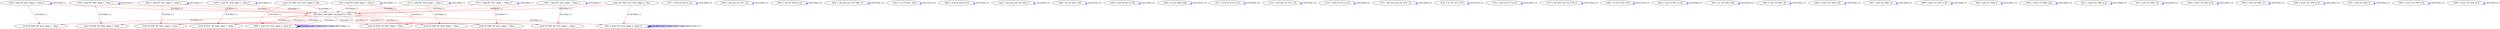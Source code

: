 digraph {
Node0x433cde0[label="  %56 = load i8* %45, align 1, !tbaa !1"];
Node0x433cde0 -> Node0x433cde0[label="D:0.00ns L:1",color=blue];
Node0x433e820[label="  call fastcc void @BF_encrypt(i32* %34)..."];
Node0x433cde0 -> Node0x433e820[label="D:0.00ns L:1",color=red];
Node0x433eba0[label="  store i8 %86, i8* %45, align 1, !tbaa ..."];
Node0x433cde0 -> Node0x433eba0[label="D:0.00ns L:1",color=red];
Node0x433cec0[label="  %57 = zext i8 %56 to i32"];
Node0x433cec0 -> Node0x433cec0[label="D:0.00ns L:0",color=blue];
Node0x433cfa0[label="  %58 = shl nuw i32 %57, 24"];
Node0x433cfa0 -> Node0x433cfa0[label="D:0.00ns L:0",color=blue];
Node0x433d080[label="  %59 = load i8* %46, align 1, !tbaa !1"];
Node0x433d080 -> Node0x433d080[label="D:0.00ns L:1",color=blue];
Node0x433d080 -> Node0x433e820[label="D:0.00ns L:1",color=red];
Node0x433ee40[label="  store i8 %88, i8* %46, align 1, !tbaa ..."];
Node0x433d080 -> Node0x433ee40[label="D:0.00ns L:1",color=red];
Node0x433d160[label="  %60 = zext i8 %59 to i32"];
Node0x433d160 -> Node0x433d160[label="D:0.00ns L:0",color=blue];
Node0x433d240[label="  %61 = shl nuw nsw i32 %60, 16"];
Node0x433d240 -> Node0x433d240[label="D:0.00ns L:0",color=blue];
Node0x433d320[label="  %62 = or i32 %61, %58"];
Node0x433d320 -> Node0x433d320[label="D:0.87ns L:0",color=blue];
Node0x433d400[label="  %63 = load i8* %47, align 1, !tbaa !1"];
Node0x433d400 -> Node0x433d400[label="D:0.00ns L:1",color=blue];
Node0x433d400 -> Node0x433e820[label="D:0.00ns L:1",color=red];
Node0x433f0e0[label="  store i8 %90, i8* %47, align 1, !tbaa ..."];
Node0x433d400 -> Node0x433f0e0[label="D:0.00ns L:1",color=red];
Node0x433d4e0[label="  %64 = zext i8 %63 to i32"];
Node0x433d4e0 -> Node0x433d4e0[label="D:0.00ns L:0",color=blue];
Node0x433d5c0[label="  %65 = shl nuw nsw i32 %64, 8"];
Node0x433d5c0 -> Node0x433d5c0[label="D:0.00ns L:0",color=blue];
Node0x433d6a0[label="  %66 = or i32 %62, %65"];
Node0x433d6a0 -> Node0x433d6a0[label="D:0.87ns L:0",color=blue];
Node0x433d780[label="  %67 = load i8* %48, align 1, !tbaa !1"];
Node0x433d780 -> Node0x433d780[label="D:0.00ns L:1",color=blue];
Node0x433d780 -> Node0x433e820[label="D:0.00ns L:1",color=red];
Node0x433f2a0[label="  store i8 %91, i8* %48, align 1, !tbaa ..."];
Node0x433d780 -> Node0x433f2a0[label="D:0.00ns L:1",color=red];
Node0x433d860[label="  %68 = zext i8 %67 to i32"];
Node0x433d860 -> Node0x433d860[label="D:0.00ns L:0",color=blue];
Node0x433d940[label="  %69 = or i32 %66, %68"];
Node0x433d940 -> Node0x433d940[label="D:0.87ns L:0",color=blue];
Node0x433da20[label="  store i32 %69, i32* %34, align 4, !tba..."];
Node0x433da20 -> Node0x433e820[label="D:20.00ns L:1",color=red];
Node0x433e900[label="  %84 = load i32* %34, align 4, !tbaa !4"];
Node0x433da20 -> Node0x433e900[label="D:20.00ns L:1",color=red];
Node0x433db00[label="  %70 = load i8* %49, align 1, !tbaa !1"];
Node0x433db00 -> Node0x433db00[label="D:0.00ns L:1",color=blue];
Node0x433db00 -> Node0x433e820[label="D:0.00ns L:1",color=red];
Node0x433f620[label="  store i8 %94, i8* %49, align 1, !tbaa ..."];
Node0x433db00 -> Node0x433f620[label="D:0.00ns L:1",color=red];
Node0x433dbe0[label="  %71 = zext i8 %70 to i32"];
Node0x433dbe0 -> Node0x433dbe0[label="D:0.00ns L:0",color=blue];
Node0x433dcc0[label="  %72 = shl nuw i32 %71, 24"];
Node0x433dcc0 -> Node0x433dcc0[label="D:0.00ns L:0",color=blue];
Node0x433dda0[label="  %73 = load i8* %50, align 1, !tbaa !1"];
Node0x433dda0 -> Node0x433dda0[label="D:0.00ns L:1",color=blue];
Node0x433dda0 -> Node0x433e820[label="D:0.00ns L:1",color=red];
Node0x433f8c0[label="  store i8 %96, i8* %50, align 1, !tbaa ..."];
Node0x433dda0 -> Node0x433f8c0[label="D:0.00ns L:1",color=red];
Node0x433de80[label="  %74 = zext i8 %73 to i32"];
Node0x433de80 -> Node0x433de80[label="D:0.00ns L:0",color=blue];
Node0x433df60[label="  %75 = shl nuw nsw i32 %74, 16"];
Node0x433df60 -> Node0x433df60[label="D:0.00ns L:0",color=blue];
Node0x433e040[label="  %76 = or i32 %75, %72"];
Node0x433e040 -> Node0x433e040[label="D:0.87ns L:0",color=blue];
Node0x433e120[label="  %77 = load i8* %51, align 1, !tbaa !1"];
Node0x433e120 -> Node0x433e120[label="D:0.00ns L:1",color=blue];
Node0x433e120 -> Node0x433e820[label="D:0.00ns L:1",color=red];
Node0x433fb60[label="  store i8 %98, i8* %51, align 1, !tbaa ..."];
Node0x433e120 -> Node0x433fb60[label="D:0.00ns L:1",color=red];
Node0x433e200[label="  %78 = zext i8 %77 to i32"];
Node0x433e200 -> Node0x433e200[label="D:0.00ns L:0",color=blue];
Node0x433e2e0[label="  %79 = shl nuw nsw i32 %78, 8"];
Node0x433e2e0 -> Node0x433e2e0[label="D:0.00ns L:0",color=blue];
Node0x433e3c0[label="  %80 = or i32 %76, %79"];
Node0x433e3c0 -> Node0x433e3c0[label="D:0.87ns L:0",color=blue];
Node0x433e4a0[label="  %81 = load i8* %52, align 1, !tbaa !1"];
Node0x433e4a0 -> Node0x433e4a0[label="D:0.00ns L:1",color=blue];
Node0x433e4a0 -> Node0x433e820[label="D:0.00ns L:1",color=red];
Node0x433fd20[label="  store i8 %99, i8* %52, align 1, !tbaa ..."];
Node0x433e4a0 -> Node0x433fd20[label="D:0.00ns L:1",color=red];
Node0x433e580[label="  %82 = zext i8 %81 to i32"];
Node0x433e580 -> Node0x433e580[label="D:0.00ns L:0",color=blue];
Node0x433e660[label="  %83 = or i32 %80, %82"];
Node0x433e660 -> Node0x433e660[label="D:0.87ns L:0",color=blue];
Node0x433e740[label="  store i32 %83, i32* %35, align 4, !tba..."];
Node0x433e740 -> Node0x433e820[label="D:20.00ns L:1",color=red];
Node0x433f380[label="  %92 = load i32* %35, align 4, !tbaa !4"];
Node0x433e740 -> Node0x433f380[label="D:20.00ns L:1",color=red];
Node0x433e820 -> Node0x433e900[label="D:0.00ns L:1",color=red];
Node0x433e820 -> Node0x433eba0[label="D:0.00ns L:1",color=red];
Node0x433e820 -> Node0x433ee40[label="D:0.00ns L:1",color=red];
Node0x433e820 -> Node0x433f0e0[label="D:0.00ns L:1",color=red];
Node0x433e820 -> Node0x433f2a0[label="D:0.00ns L:1",color=red];
Node0x433e820 -> Node0x433f380[label="D:0.00ns L:1",color=red];
Node0x433e820 -> Node0x433f620[label="D:0.00ns L:1",color=red];
Node0x433e820 -> Node0x433f8c0[label="D:0.00ns L:1",color=red];
Node0x433e820 -> Node0x433fb60[label="D:0.00ns L:1",color=red];
Node0x433e820 -> Node0x433fd20[label="D:0.00ns L:1",color=red];
Node0x433e900 -> Node0x433e900[label="D:0.00ns L:2",color=blue];
Node0x433e900 -> Node0x433e900[label="D:0.00ns L:2",color=blue];
Node0x433e900 -> Node0x433e900[label="D:0.00ns L:2",color=blue];
Node0x433e900 -> Node0x433e900[label="D:0.00ns L:2",color=blue];
Node0x433e9e0[label="  %85 = lshr i32 %84, 24"];
Node0x433e9e0 -> Node0x433e9e0[label="D:0.00ns L:0",color=blue];
Node0x433eac0[label="  %86 = trunc i32 %85 to i8"];
Node0x433eac0 -> Node0x433eac0[label="D:0.00ns L:0",color=blue];
Node0x433ec80[label="  %87 = lshr i32 %84, 16"];
Node0x433ec80 -> Node0x433ec80[label="D:0.00ns L:0",color=blue];
Node0x433ed60[label="  %88 = trunc i32 %87 to i8"];
Node0x433ed60 -> Node0x433ed60[label="D:0.00ns L:0",color=blue];
Node0x433ef20[label="  %89 = lshr i32 %84, 8"];
Node0x433ef20 -> Node0x433ef20[label="D:0.00ns L:0",color=blue];
Node0x433f000[label="  %90 = trunc i32 %89 to i8"];
Node0x433f000 -> Node0x433f000[label="D:0.00ns L:0",color=blue];
Node0x433f1c0[label="  %91 = trunc i32 %84 to i8"];
Node0x433f1c0 -> Node0x433f1c0[label="D:0.00ns L:0",color=blue];
Node0x433f380 -> Node0x433f380[label="D:0.00ns L:2",color=blue];
Node0x433f380 -> Node0x433f380[label="D:0.00ns L:2",color=blue];
Node0x433f380 -> Node0x433f380[label="D:0.00ns L:2",color=blue];
Node0x433f380 -> Node0x433f380[label="D:0.00ns L:2",color=blue];
Node0x433f460[label="  %93 = lshr i32 %92, 24"];
Node0x433f460 -> Node0x433f460[label="D:0.00ns L:0",color=blue];
Node0x433f540[label="  %94 = trunc i32 %93 to i8"];
Node0x433f540 -> Node0x433f540[label="D:0.00ns L:0",color=blue];
Node0x433f700[label="  %95 = lshr i32 %92, 16"];
Node0x433f700 -> Node0x433f700[label="D:0.00ns L:0",color=blue];
Node0x433f7e0[label="  %96 = trunc i32 %95 to i8"];
Node0x433f7e0 -> Node0x433f7e0[label="D:0.00ns L:0",color=blue];
Node0x433f9a0[label="  %97 = lshr i32 %92, 8"];
Node0x433f9a0 -> Node0x433f9a0[label="D:0.00ns L:0",color=blue];
Node0x433fa80[label="  %98 = trunc i32 %97 to i8"];
Node0x433fa80 -> Node0x433fa80[label="D:0.00ns L:0",color=blue];
Node0x433fc40[label="  %99 = trunc i32 %92 to i8"];
Node0x433fc40 -> Node0x433fc40[label="D:0.00ns L:0",color=blue];
}
